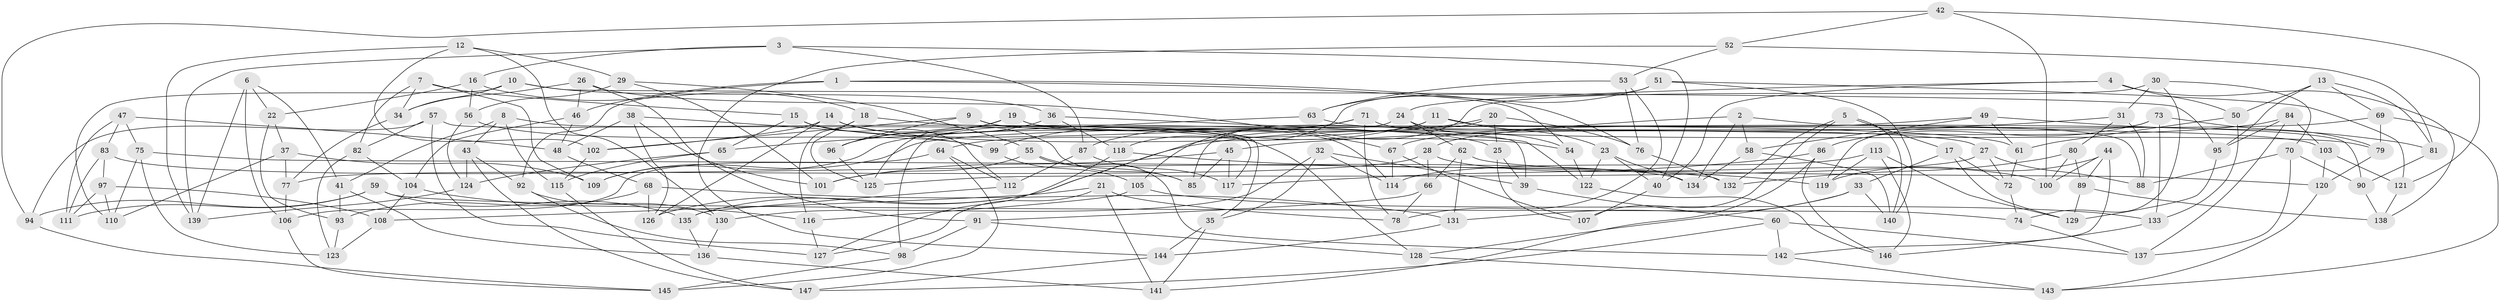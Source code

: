 // coarse degree distribution, {6: 0.40625, 5: 0.10416666666666667, 4: 0.4895833333333333}
// Generated by graph-tools (version 1.1) at 2025/42/03/06/25 10:42:25]
// undirected, 147 vertices, 294 edges
graph export_dot {
graph [start="1"]
  node [color=gray90,style=filled];
  1;
  2;
  3;
  4;
  5;
  6;
  7;
  8;
  9;
  10;
  11;
  12;
  13;
  14;
  15;
  16;
  17;
  18;
  19;
  20;
  21;
  22;
  23;
  24;
  25;
  26;
  27;
  28;
  29;
  30;
  31;
  32;
  33;
  34;
  35;
  36;
  37;
  38;
  39;
  40;
  41;
  42;
  43;
  44;
  45;
  46;
  47;
  48;
  49;
  50;
  51;
  52;
  53;
  54;
  55;
  56;
  57;
  58;
  59;
  60;
  61;
  62;
  63;
  64;
  65;
  66;
  67;
  68;
  69;
  70;
  71;
  72;
  73;
  74;
  75;
  76;
  77;
  78;
  79;
  80;
  81;
  82;
  83;
  84;
  85;
  86;
  87;
  88;
  89;
  90;
  91;
  92;
  93;
  94;
  95;
  96;
  97;
  98;
  99;
  100;
  101;
  102;
  103;
  104;
  105;
  106;
  107;
  108;
  109;
  110;
  111;
  112;
  113;
  114;
  115;
  116;
  117;
  118;
  119;
  120;
  121;
  122;
  123;
  124;
  125;
  126;
  127;
  128;
  129;
  130;
  131;
  132;
  133;
  134;
  135;
  136;
  137;
  138;
  139;
  140;
  141;
  142;
  143;
  144;
  145;
  146;
  147;
  1 -- 92;
  1 -- 76;
  1 -- 46;
  1 -- 54;
  2 -- 28;
  2 -- 134;
  2 -- 88;
  2 -- 58;
  3 -- 40;
  3 -- 87;
  3 -- 139;
  3 -- 16;
  4 -- 40;
  4 -- 138;
  4 -- 50;
  4 -- 24;
  5 -- 140;
  5 -- 132;
  5 -- 107;
  5 -- 17;
  6 -- 22;
  6 -- 106;
  6 -- 41;
  6 -- 139;
  7 -- 109;
  7 -- 82;
  7 -- 15;
  7 -- 34;
  8 -- 115;
  8 -- 43;
  8 -- 128;
  8 -- 41;
  9 -- 35;
  9 -- 96;
  9 -- 102;
  9 -- 27;
  10 -- 36;
  10 -- 34;
  10 -- 95;
  10 -- 110;
  11 -- 64;
  11 -- 99;
  11 -- 90;
  11 -- 23;
  12 -- 139;
  12 -- 29;
  12 -- 102;
  12 -- 130;
  13 -- 81;
  13 -- 95;
  13 -- 69;
  13 -- 50;
  14 -- 54;
  14 -- 102;
  14 -- 126;
  14 -- 85;
  15 -- 112;
  15 -- 65;
  15 -- 25;
  16 -- 18;
  16 -- 56;
  16 -- 22;
  17 -- 33;
  17 -- 72;
  17 -- 129;
  18 -- 125;
  18 -- 116;
  18 -- 61;
  19 -- 96;
  19 -- 39;
  19 -- 114;
  19 -- 125;
  20 -- 76;
  20 -- 25;
  20 -- 135;
  20 -- 85;
  21 -- 78;
  21 -- 127;
  21 -- 108;
  21 -- 141;
  22 -- 37;
  22 -- 93;
  23 -- 134;
  23 -- 40;
  23 -- 122;
  24 -- 54;
  24 -- 98;
  24 -- 62;
  25 -- 107;
  25 -- 39;
  26 -- 67;
  26 -- 34;
  26 -- 91;
  26 -- 46;
  27 -- 72;
  27 -- 88;
  27 -- 125;
  28 -- 66;
  28 -- 100;
  28 -- 77;
  29 -- 56;
  29 -- 55;
  29 -- 101;
  30 -- 70;
  30 -- 31;
  30 -- 74;
  30 -- 105;
  31 -- 88;
  31 -- 80;
  31 -- 45;
  32 -- 35;
  32 -- 130;
  32 -- 39;
  32 -- 114;
  33 -- 140;
  33 -- 131;
  33 -- 128;
  34 -- 77;
  35 -- 144;
  35 -- 141;
  36 -- 118;
  36 -- 122;
  36 -- 96;
  37 -- 110;
  37 -- 109;
  37 -- 77;
  38 -- 99;
  38 -- 48;
  38 -- 101;
  38 -- 126;
  39 -- 60;
  40 -- 107;
  41 -- 136;
  41 -- 93;
  42 -- 52;
  42 -- 100;
  42 -- 94;
  42 -- 121;
  43 -- 124;
  43 -- 92;
  43 -- 147;
  44 -- 89;
  44 -- 142;
  44 -- 119;
  44 -- 100;
  45 -- 85;
  45 -- 117;
  45 -- 101;
  46 -- 104;
  46 -- 48;
  47 -- 111;
  47 -- 83;
  47 -- 75;
  47 -- 48;
  48 -- 68;
  49 -- 67;
  49 -- 61;
  49 -- 81;
  49 -- 58;
  50 -- 133;
  50 -- 61;
  51 -- 63;
  51 -- 121;
  51 -- 140;
  51 -- 118;
  52 -- 144;
  52 -- 81;
  52 -- 53;
  53 -- 63;
  53 -- 76;
  53 -- 78;
  54 -- 122;
  55 -- 142;
  55 -- 85;
  55 -- 101;
  56 -- 99;
  56 -- 124;
  57 -- 82;
  57 -- 127;
  57 -- 117;
  57 -- 94;
  58 -- 134;
  58 -- 140;
  59 -- 74;
  59 -- 94;
  59 -- 135;
  59 -- 111;
  60 -- 147;
  60 -- 137;
  60 -- 142;
  61 -- 72;
  62 -- 131;
  62 -- 66;
  62 -- 120;
  63 -- 103;
  63 -- 65;
  64 -- 145;
  64 -- 106;
  64 -- 112;
  65 -- 115;
  65 -- 124;
  66 -- 78;
  66 -- 91;
  67 -- 114;
  67 -- 107;
  68 -- 126;
  68 -- 93;
  68 -- 131;
  69 -- 79;
  69 -- 143;
  69 -- 109;
  70 -- 88;
  70 -- 137;
  70 -- 90;
  71 -- 79;
  71 -- 109;
  71 -- 78;
  71 -- 87;
  72 -- 74;
  73 -- 119;
  73 -- 79;
  73 -- 86;
  73 -- 133;
  74 -- 137;
  75 -- 123;
  75 -- 110;
  75 -- 132;
  76 -- 132;
  77 -- 106;
  79 -- 120;
  80 -- 100;
  80 -- 89;
  80 -- 132;
  81 -- 90;
  82 -- 123;
  82 -- 104;
  83 -- 111;
  83 -- 134;
  83 -- 97;
  84 -- 95;
  84 -- 103;
  84 -- 137;
  84 -- 126;
  86 -- 146;
  86 -- 117;
  86 -- 141;
  87 -- 112;
  87 -- 117;
  89 -- 129;
  89 -- 138;
  90 -- 138;
  91 -- 98;
  91 -- 128;
  92 -- 98;
  92 -- 130;
  93 -- 123;
  94 -- 145;
  95 -- 129;
  96 -- 125;
  97 -- 108;
  97 -- 110;
  97 -- 111;
  98 -- 145;
  99 -- 105;
  102 -- 115;
  103 -- 120;
  103 -- 121;
  104 -- 116;
  104 -- 108;
  105 -- 116;
  105 -- 133;
  106 -- 145;
  108 -- 123;
  112 -- 135;
  113 -- 114;
  113 -- 119;
  113 -- 146;
  113 -- 129;
  115 -- 147;
  116 -- 127;
  118 -- 127;
  118 -- 119;
  120 -- 143;
  121 -- 138;
  122 -- 146;
  124 -- 139;
  128 -- 143;
  130 -- 136;
  131 -- 144;
  133 -- 146;
  135 -- 136;
  136 -- 141;
  142 -- 143;
  144 -- 147;
}
